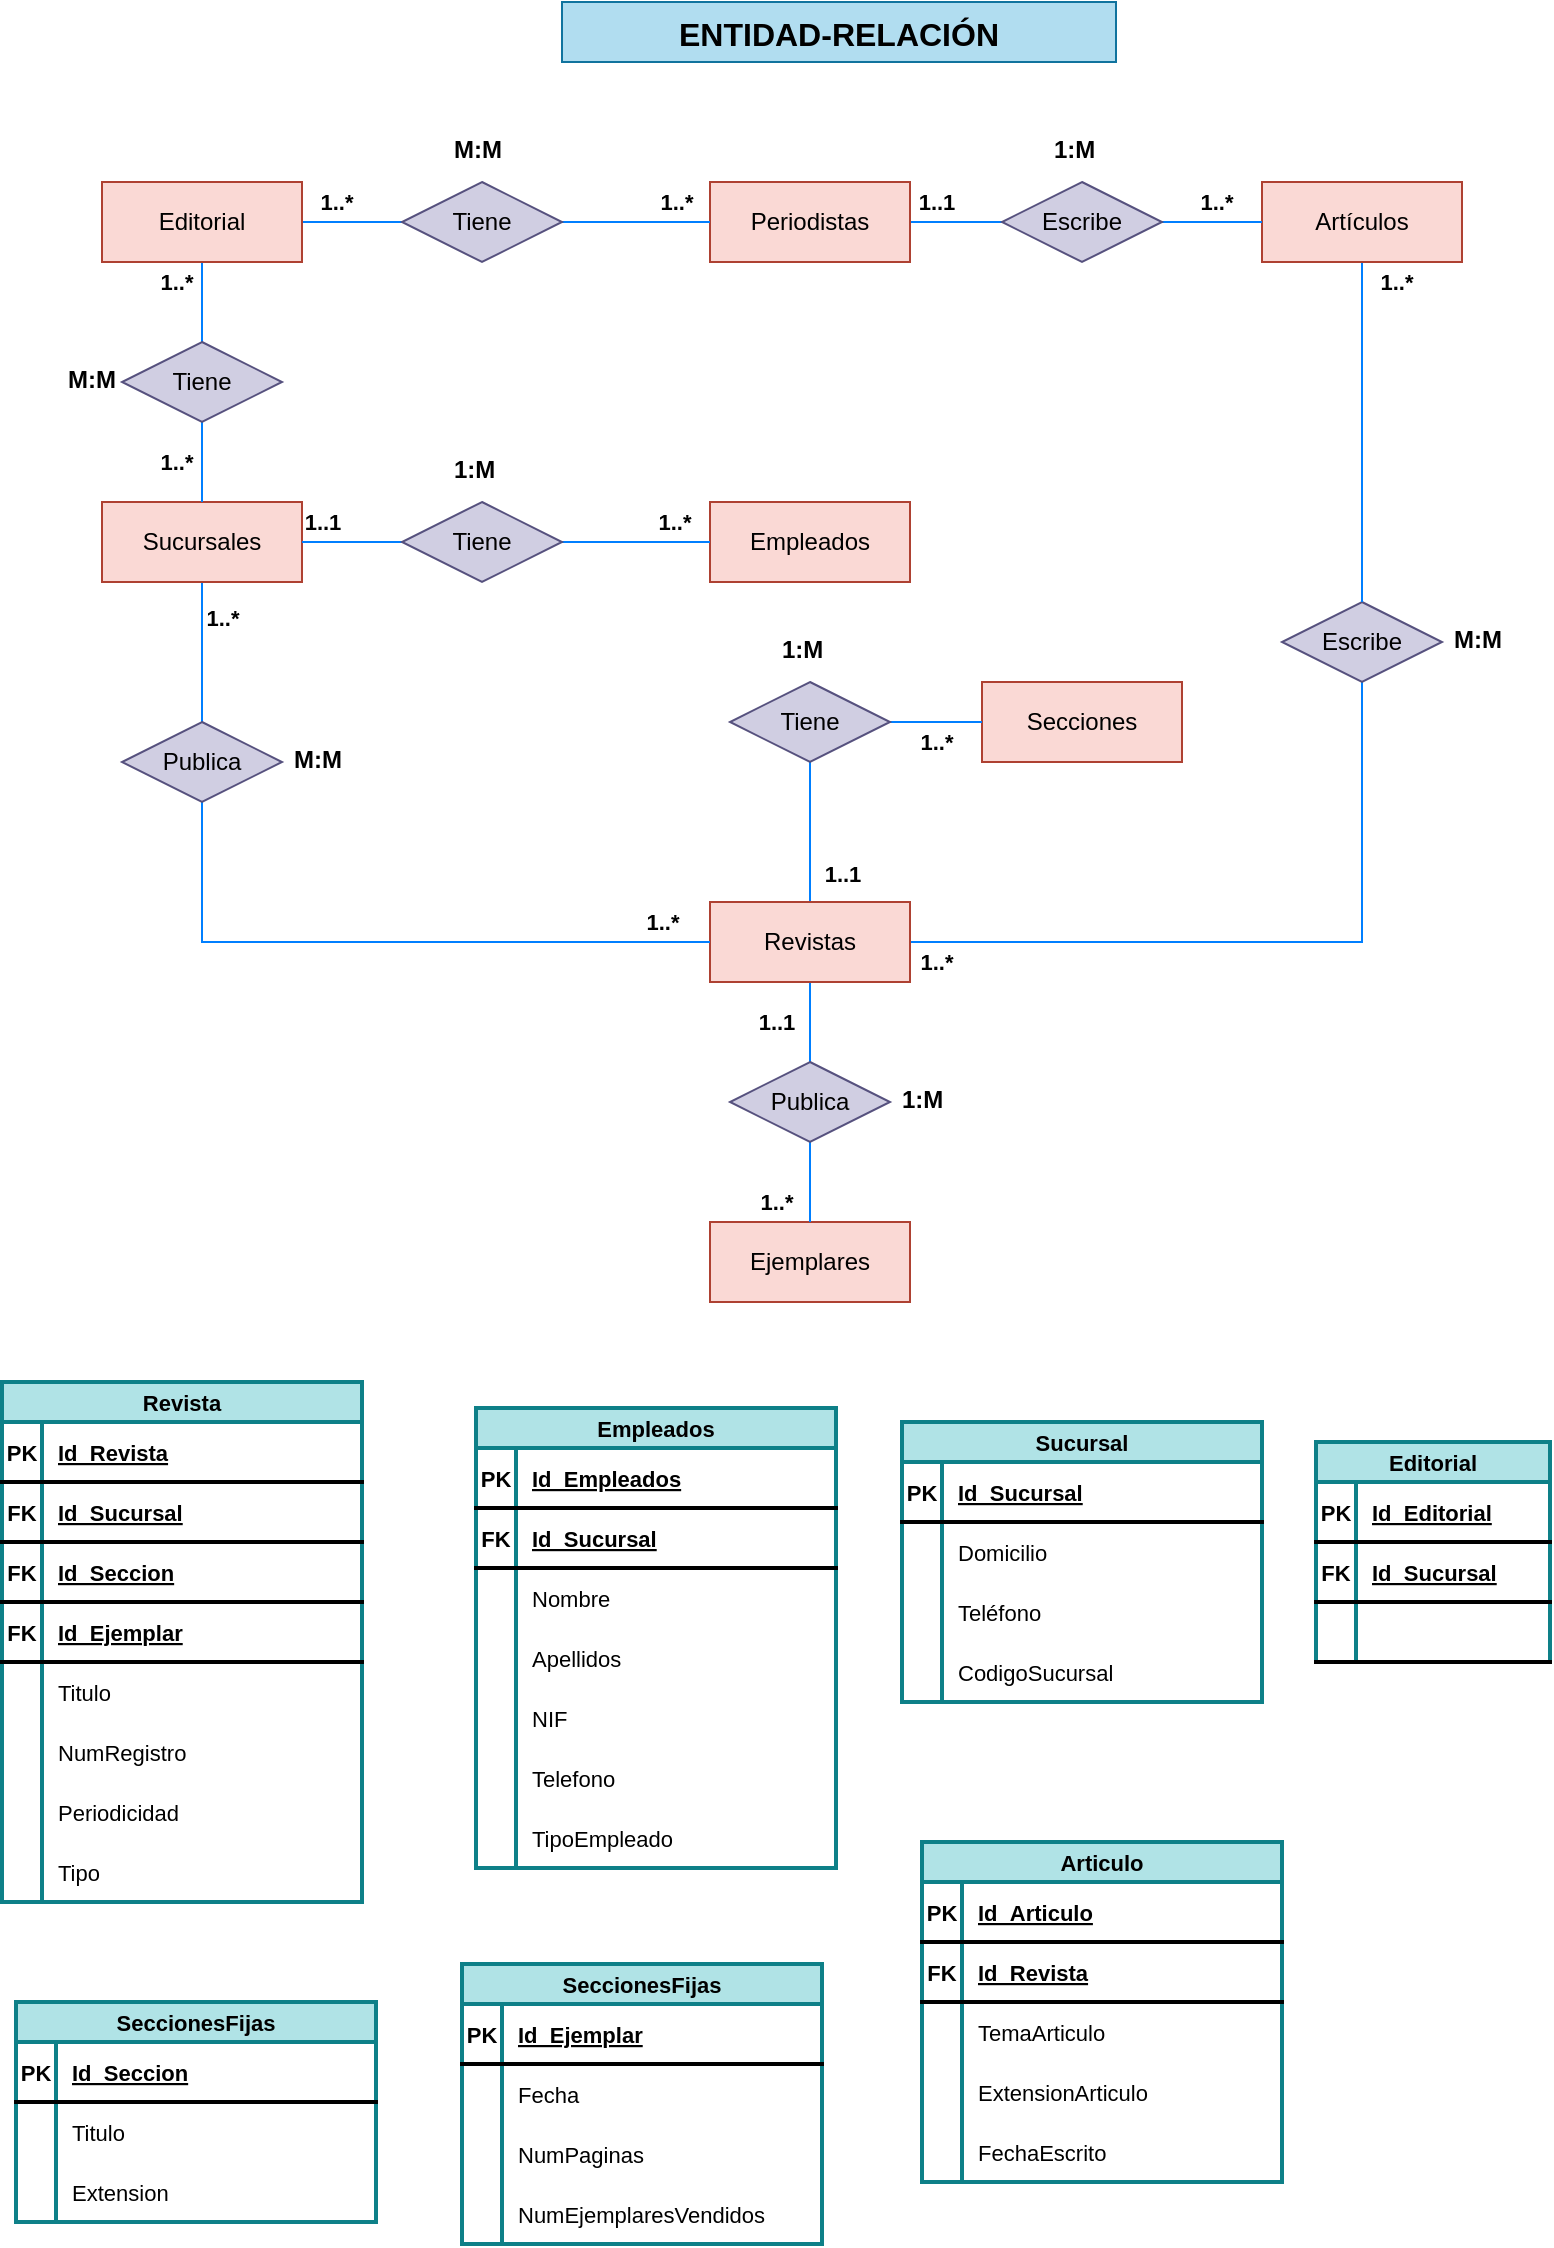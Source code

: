 <mxfile version="17.2.4" type="device"><diagram id="20W_um3FiFwFcLZl2s7u" name="Página-3"><mxGraphModel dx="1231" dy="779" grid="1" gridSize="10" guides="1" tooltips="1" connect="1" arrows="1" fold="1" page="1" pageScale="1" pageWidth="827" pageHeight="1169" math="0" shadow="0"><root><mxCell id="0"/><mxCell id="1" parent="0"/><mxCell id="ppfdKklAdWFiQgnsNWB_-1" value="1..*" style="edgeStyle=orthogonalEdgeStyle;rounded=0;orthogonalLoop=1;jettySize=auto;html=1;endArrow=none;endFill=0;strokeColor=#007FFF;strokeWidth=1;fontSize=11;fontStyle=1" edge="1" parent="1" source="ppfdKklAdWFiQgnsNWB_-2" target="ppfdKklAdWFiQgnsNWB_-10"><mxGeometry x="-0.5" y="10" relative="1" as="geometry"><mxPoint as="offset"/></mxGeometry></mxCell><mxCell id="ppfdKklAdWFiQgnsNWB_-2" value="Sucursales" style="whiteSpace=wrap;html=1;align=center;fillColor=#fad9d5;strokeColor=#ae4132;" vertex="1" parent="1"><mxGeometry x="73" y="290" width="100" height="40" as="geometry"/></mxCell><mxCell id="ppfdKklAdWFiQgnsNWB_-3" value="1..1" style="edgeStyle=orthogonalEdgeStyle;rounded=0;orthogonalLoop=1;jettySize=auto;html=1;endArrow=none;endFill=0;strokeColor=#007FFF;strokeWidth=1;fontSize=11;fontStyle=1" edge="1" parent="1" source="ppfdKklAdWFiQgnsNWB_-4" target="ppfdKklAdWFiQgnsNWB_-21"><mxGeometry y="-17" relative="1" as="geometry"><mxPoint as="offset"/></mxGeometry></mxCell><mxCell id="ppfdKklAdWFiQgnsNWB_-39" value="1..1" style="edgeStyle=orthogonalEdgeStyle;rounded=0;orthogonalLoop=1;jettySize=auto;html=1;entryX=0.5;entryY=1;entryDx=0;entryDy=0;endArrow=none;endFill=0;strokeColor=#007FFF;exitX=0.5;exitY=0;exitDx=0;exitDy=0;strokeWidth=1;fontSize=11;fontStyle=1" edge="1" parent="1" source="ppfdKklAdWFiQgnsNWB_-4" target="ppfdKklAdWFiQgnsNWB_-37"><mxGeometry x="-0.6" y="-16" relative="1" as="geometry"><mxPoint as="offset"/></mxGeometry></mxCell><mxCell id="ppfdKklAdWFiQgnsNWB_-45" value="1..*" style="edgeStyle=orthogonalEdgeStyle;rounded=0;orthogonalLoop=1;jettySize=auto;html=1;endArrow=none;endFill=0;strokeColor=#007FFF;strokeWidth=1;fontSize=11;fontStyle=1" edge="1" parent="1" source="ppfdKklAdWFiQgnsNWB_-4" target="ppfdKklAdWFiQgnsNWB_-44"><mxGeometry x="-0.927" y="-10" relative="1" as="geometry"><mxPoint as="offset"/></mxGeometry></mxCell><mxCell id="ppfdKklAdWFiQgnsNWB_-4" value="Revistas" style="whiteSpace=wrap;html=1;align=center;fillColor=#fad9d5;strokeColor=#ae4132;" vertex="1" parent="1"><mxGeometry x="377" y="490" width="100" height="40" as="geometry"/></mxCell><mxCell id="ppfdKklAdWFiQgnsNWB_-5" value="Secciones" style="whiteSpace=wrap;html=1;align=center;fillColor=#fad9d5;strokeColor=#ae4132;" vertex="1" parent="1"><mxGeometry x="513" y="380" width="100" height="40" as="geometry"/></mxCell><mxCell id="ppfdKklAdWFiQgnsNWB_-6" value="Empleados" style="whiteSpace=wrap;html=1;align=center;fillColor=#fad9d5;strokeColor=#ae4132;" vertex="1" parent="1"><mxGeometry x="377" y="290" width="100" height="40" as="geometry"/></mxCell><mxCell id="ppfdKklAdWFiQgnsNWB_-58" value="1..1" style="edgeStyle=orthogonalEdgeStyle;rounded=0;orthogonalLoop=1;jettySize=auto;html=1;endArrow=none;endFill=0;strokeColor=#007FFF;strokeWidth=1;fontSize=11;fontStyle=1" edge="1" parent="1" source="ppfdKklAdWFiQgnsNWB_-7" target="ppfdKklAdWFiQgnsNWB_-57"><mxGeometry x="-0.435" y="10" relative="1" as="geometry"><mxPoint as="offset"/></mxGeometry></mxCell><mxCell id="ppfdKklAdWFiQgnsNWB_-7" value="Periodistas" style="whiteSpace=wrap;html=1;align=center;fillColor=#fad9d5;strokeColor=#ae4132;" vertex="1" parent="1"><mxGeometry x="377" y="130" width="100" height="40" as="geometry"/></mxCell><mxCell id="ppfdKklAdWFiQgnsNWB_-8" value="Ejemplares" style="whiteSpace=wrap;html=1;align=center;fillColor=#fad9d5;strokeColor=#ae4132;" vertex="1" parent="1"><mxGeometry x="377" y="650" width="100" height="40" as="geometry"/></mxCell><mxCell id="ppfdKklAdWFiQgnsNWB_-47" value="1..*" style="edgeStyle=orthogonalEdgeStyle;rounded=0;orthogonalLoop=1;jettySize=auto;html=1;entryX=0;entryY=0.5;entryDx=0;entryDy=0;endArrow=none;endFill=0;strokeColor=#007FFF;strokeWidth=1;fontSize=11;fontStyle=1" edge="1" parent="1" source="ppfdKklAdWFiQgnsNWB_-10" target="ppfdKklAdWFiQgnsNWB_-4"><mxGeometry x="0.852" y="10" relative="1" as="geometry"><Array as="points"><mxPoint x="123" y="510"/></Array><mxPoint as="offset"/></mxGeometry></mxCell><mxCell id="ppfdKklAdWFiQgnsNWB_-10" value="Publica" style="shape=rhombus;perimeter=rhombusPerimeter;whiteSpace=wrap;html=1;align=center;fillColor=#d0cee2;strokeColor=#56517e;" vertex="1" parent="1"><mxGeometry x="83" y="400" width="80" height="40" as="geometry"/></mxCell><mxCell id="ppfdKklAdWFiQgnsNWB_-11" value="1..1" style="edgeStyle=orthogonalEdgeStyle;rounded=0;orthogonalLoop=1;jettySize=auto;html=1;endArrow=none;endFill=0;strokeColor=#007FFF;strokeWidth=1;fontSize=11;fontStyle=1" edge="1" parent="1" source="ppfdKklAdWFiQgnsNWB_-13" target="ppfdKklAdWFiQgnsNWB_-2"><mxGeometry x="0.6" y="-10" relative="1" as="geometry"><mxPoint as="offset"/></mxGeometry></mxCell><mxCell id="ppfdKklAdWFiQgnsNWB_-12" value="1..*" style="edgeStyle=orthogonalEdgeStyle;rounded=0;orthogonalLoop=1;jettySize=auto;html=1;endArrow=none;endFill=0;strokeColor=#007FFF;strokeWidth=1;fontSize=11;fontStyle=1" edge="1" parent="1" source="ppfdKklAdWFiQgnsNWB_-13" target="ppfdKklAdWFiQgnsNWB_-6"><mxGeometry x="0.5" y="10" relative="1" as="geometry"><mxPoint as="offset"/></mxGeometry></mxCell><mxCell id="ppfdKklAdWFiQgnsNWB_-13" value="Tiene" style="shape=rhombus;perimeter=rhombusPerimeter;whiteSpace=wrap;html=1;align=center;fillColor=#d0cee2;strokeColor=#56517e;" vertex="1" parent="1"><mxGeometry x="223" y="290" width="80" height="40" as="geometry"/></mxCell><mxCell id="ppfdKklAdWFiQgnsNWB_-20" value="1..*" style="edgeStyle=orthogonalEdgeStyle;rounded=0;orthogonalLoop=1;jettySize=auto;html=1;endArrow=none;endFill=0;strokeColor=#007FFF;strokeWidth=1;fontSize=11;fontStyle=1" edge="1" parent="1" source="ppfdKklAdWFiQgnsNWB_-21" target="ppfdKklAdWFiQgnsNWB_-8"><mxGeometry x="0.5" y="-17" relative="1" as="geometry"><mxPoint as="offset"/></mxGeometry></mxCell><mxCell id="ppfdKklAdWFiQgnsNWB_-21" value="Publica" style="shape=rhombus;perimeter=rhombusPerimeter;whiteSpace=wrap;html=1;align=center;fillColor=#d0cee2;strokeColor=#56517e;" vertex="1" parent="1"><mxGeometry x="387" y="570" width="80" height="40" as="geometry"/></mxCell><mxCell id="ppfdKklAdWFiQgnsNWB_-62" value="1..*" style="edgeStyle=orthogonalEdgeStyle;rounded=0;orthogonalLoop=1;jettySize=auto;html=1;exitX=1;exitY=0.5;exitDx=0;exitDy=0;endArrow=none;endFill=0;strokeColor=#007FFF;strokeWidth=1;fontSize=11;fontStyle=1" edge="1" parent="1" source="ppfdKklAdWFiQgnsNWB_-37" target="ppfdKklAdWFiQgnsNWB_-5"><mxGeometry y="-10" relative="1" as="geometry"><mxPoint as="offset"/></mxGeometry></mxCell><mxCell id="ppfdKklAdWFiQgnsNWB_-37" value="Tiene" style="shape=rhombus;perimeter=rhombusPerimeter;whiteSpace=wrap;html=1;align=center;fillColor=#d0cee2;strokeColor=#56517e;" vertex="1" parent="1"><mxGeometry x="387" y="380" width="80" height="40" as="geometry"/></mxCell><mxCell id="ppfdKklAdWFiQgnsNWB_-44" value="Escribe" style="shape=rhombus;perimeter=rhombusPerimeter;whiteSpace=wrap;html=1;align=center;fillColor=#d0cee2;strokeColor=#56517e;" vertex="1" parent="1"><mxGeometry x="663" y="340" width="80" height="40" as="geometry"/></mxCell><mxCell id="ppfdKklAdWFiQgnsNWB_-51" value="1..*" style="edgeStyle=orthogonalEdgeStyle;rounded=0;orthogonalLoop=1;jettySize=auto;html=1;endArrow=none;endFill=0;strokeColor=#007FFF;strokeWidth=1;fontSize=11;fontStyle=1" edge="1" parent="1" source="ppfdKklAdWFiQgnsNWB_-48" target="ppfdKklAdWFiQgnsNWB_-49"><mxGeometry x="-0.5" y="-13" relative="1" as="geometry"><Array as="points"><mxPoint x="123" y="180"/><mxPoint x="123" y="180"/></Array><mxPoint as="offset"/></mxGeometry></mxCell><mxCell id="ppfdKklAdWFiQgnsNWB_-54" value="1..*" style="edgeStyle=orthogonalEdgeStyle;rounded=0;orthogonalLoop=1;jettySize=auto;html=1;exitX=1;exitY=0.5;exitDx=0;exitDy=0;entryX=0;entryY=0.5;entryDx=0;entryDy=0;endArrow=none;endFill=0;strokeColor=#007FFF;strokeWidth=1;fontSize=11;fontStyle=1" edge="1" parent="1" source="ppfdKklAdWFiQgnsNWB_-48" target="ppfdKklAdWFiQgnsNWB_-53"><mxGeometry x="-0.32" y="10" relative="1" as="geometry"><mxPoint as="offset"/></mxGeometry></mxCell><mxCell id="ppfdKklAdWFiQgnsNWB_-48" value="Editorial" style="whiteSpace=wrap;html=1;align=center;fillColor=#fad9d5;strokeColor=#ae4132;" vertex="1" parent="1"><mxGeometry x="73" y="130" width="100" height="40" as="geometry"/></mxCell><mxCell id="ppfdKklAdWFiQgnsNWB_-52" value="1..*" style="edgeStyle=orthogonalEdgeStyle;rounded=0;orthogonalLoop=1;jettySize=auto;html=1;endArrow=none;endFill=0;strokeColor=#007FFF;strokeWidth=1;fontSize=11;fontStyle=1" edge="1" parent="1" source="ppfdKklAdWFiQgnsNWB_-49" target="ppfdKklAdWFiQgnsNWB_-2"><mxGeometry y="-13" relative="1" as="geometry"><mxPoint as="offset"/></mxGeometry></mxCell><mxCell id="ppfdKklAdWFiQgnsNWB_-49" value="Tiene" style="shape=rhombus;perimeter=rhombusPerimeter;whiteSpace=wrap;html=1;align=center;fillColor=#d0cee2;strokeColor=#56517e;" vertex="1" parent="1"><mxGeometry x="83" y="210" width="80" height="40" as="geometry"/></mxCell><mxCell id="ppfdKklAdWFiQgnsNWB_-50" style="edgeStyle=orthogonalEdgeStyle;rounded=0;orthogonalLoop=1;jettySize=auto;html=1;exitX=0.5;exitY=1;exitDx=0;exitDy=0;endArrow=none;endFill=0;strokeColor=#007FFF;strokeWidth=1;fontSize=11;fontStyle=1" edge="1" parent="1" source="ppfdKklAdWFiQgnsNWB_-48" target="ppfdKklAdWFiQgnsNWB_-48"><mxGeometry relative="1" as="geometry"/></mxCell><mxCell id="ppfdKklAdWFiQgnsNWB_-55" value="1..*" style="edgeStyle=orthogonalEdgeStyle;rounded=0;orthogonalLoop=1;jettySize=auto;html=1;endArrow=none;endFill=0;strokeColor=#007FFF;strokeWidth=1;fontSize=11;fontStyle=1" edge="1" parent="1" source="ppfdKklAdWFiQgnsNWB_-53" target="ppfdKklAdWFiQgnsNWB_-7"><mxGeometry x="0.54" y="10" relative="1" as="geometry"><mxPoint as="offset"/></mxGeometry></mxCell><mxCell id="ppfdKklAdWFiQgnsNWB_-53" value="Tiene" style="shape=rhombus;perimeter=rhombusPerimeter;whiteSpace=wrap;html=1;align=center;fillColor=#d0cee2;strokeColor=#56517e;" vertex="1" parent="1"><mxGeometry x="223" y="130" width="80" height="40" as="geometry"/></mxCell><mxCell id="ppfdKklAdWFiQgnsNWB_-61" value="1..*" style="edgeStyle=orthogonalEdgeStyle;rounded=0;orthogonalLoop=1;jettySize=auto;html=1;exitX=0.5;exitY=1;exitDx=0;exitDy=0;entryX=0.5;entryY=0;entryDx=0;entryDy=0;endArrow=none;endFill=0;strokeColor=#007FFF;strokeWidth=1;fontSize=11;fontStyle=1" edge="1" parent="1" source="ppfdKklAdWFiQgnsNWB_-56" target="ppfdKklAdWFiQgnsNWB_-44"><mxGeometry x="-0.882" y="17" relative="1" as="geometry"><mxPoint as="offset"/></mxGeometry></mxCell><mxCell id="ppfdKklAdWFiQgnsNWB_-56" value="Artículos" style="whiteSpace=wrap;html=1;align=center;fillColor=#fad9d5;strokeColor=#ae4132;" vertex="1" parent="1"><mxGeometry x="653" y="130" width="100" height="40" as="geometry"/></mxCell><mxCell id="ppfdKklAdWFiQgnsNWB_-59" value="1..*" style="edgeStyle=orthogonalEdgeStyle;rounded=0;orthogonalLoop=1;jettySize=auto;html=1;endArrow=none;endFill=0;strokeColor=#007FFF;strokeWidth=1;fontSize=11;fontStyle=1" edge="1" parent="1" source="ppfdKklAdWFiQgnsNWB_-57" target="ppfdKklAdWFiQgnsNWB_-56"><mxGeometry x="0.08" y="10" relative="1" as="geometry"><mxPoint as="offset"/></mxGeometry></mxCell><mxCell id="ppfdKklAdWFiQgnsNWB_-57" value="Escribe" style="shape=rhombus;perimeter=rhombusPerimeter;whiteSpace=wrap;html=1;align=center;fillColor=#d0cee2;strokeColor=#56517e;" vertex="1" parent="1"><mxGeometry x="523" y="130" width="80" height="40" as="geometry"/></mxCell><mxCell id="ppfdKklAdWFiQgnsNWB_-66" value="M:M" style="text;strokeColor=none;fillColor=none;spacingLeft=4;spacingRight=4;overflow=hidden;rotatable=0;points=[[0,0.5],[1,0.5]];portConstraint=eastwest;fontSize=12;fontStyle=1" vertex="1" parent="1"><mxGeometry x="243" y="100" width="40" height="30" as="geometry"/></mxCell><mxCell id="ppfdKklAdWFiQgnsNWB_-67" value="M:M" style="text;strokeColor=none;fillColor=none;spacingLeft=4;spacingRight=4;overflow=hidden;rotatable=0;points=[[0,0.5],[1,0.5]];portConstraint=eastwest;fontSize=12;fontStyle=1" vertex="1" parent="1"><mxGeometry x="163" y="405" width="40" height="30" as="geometry"/></mxCell><mxCell id="ppfdKklAdWFiQgnsNWB_-69" value="1:M" style="text;strokeColor=none;fillColor=none;spacingLeft=4;spacingRight=4;overflow=hidden;rotatable=0;points=[[0,0.5],[1,0.5]];portConstraint=eastwest;fontSize=12;fontStyle=1" vertex="1" parent="1"><mxGeometry x="243" y="260" width="40" height="30" as="geometry"/></mxCell><mxCell id="ppfdKklAdWFiQgnsNWB_-70" value="M:M" style="text;strokeColor=none;fillColor=none;spacingLeft=4;spacingRight=4;overflow=hidden;rotatable=0;points=[[0,0.5],[1,0.5]];portConstraint=eastwest;fontSize=12;fontStyle=1" vertex="1" parent="1"><mxGeometry x="50" y="215" width="40" height="30" as="geometry"/></mxCell><mxCell id="ppfdKklAdWFiQgnsNWB_-71" value="1:M" style="text;strokeColor=none;fillColor=none;spacingLeft=4;spacingRight=4;overflow=hidden;rotatable=0;points=[[0,0.5],[1,0.5]];portConstraint=eastwest;fontSize=12;fontStyle=1" vertex="1" parent="1"><mxGeometry x="543" y="100" width="40" height="30" as="geometry"/></mxCell><mxCell id="ppfdKklAdWFiQgnsNWB_-72" value="M:M" style="text;strokeColor=none;fillColor=none;spacingLeft=4;spacingRight=4;overflow=hidden;rotatable=0;points=[[0,0.5],[1,0.5]];portConstraint=eastwest;fontSize=12;fontStyle=1" vertex="1" parent="1"><mxGeometry x="743" y="345" width="40" height="30" as="geometry"/></mxCell><mxCell id="ppfdKklAdWFiQgnsNWB_-73" value="1:M" style="text;strokeColor=none;fillColor=none;spacingLeft=4;spacingRight=4;overflow=hidden;rotatable=0;points=[[0,0.5],[1,0.5]];portConstraint=eastwest;fontSize=12;fontStyle=1" vertex="1" parent="1"><mxGeometry x="407" y="350" width="40" height="30" as="geometry"/></mxCell><mxCell id="ppfdKklAdWFiQgnsNWB_-74" value="1:M" style="text;strokeColor=none;fillColor=none;spacingLeft=4;spacingRight=4;overflow=hidden;rotatable=0;points=[[0,0.5],[1,0.5]];portConstraint=eastwest;fontSize=12;fontStyle=1" vertex="1" parent="1"><mxGeometry x="467" y="575" width="40" height="30" as="geometry"/></mxCell><mxCell id="6QeRt7pn2BhBv4pw0V84-17" value="Sucursal" style="shape=table;startSize=20;container=1;collapsible=1;childLayout=tableLayout;fixedRows=1;rowLines=0;fontStyle=1;align=center;resizeLast=1;fontSize=11;strokeWidth=2;fillColor=#b0e3e6;strokeColor=#0e8088;" vertex="1" parent="1"><mxGeometry x="473" y="750" width="180" height="140" as="geometry"/></mxCell><mxCell id="6QeRt7pn2BhBv4pw0V84-18" value="" style="shape=tableRow;horizontal=0;startSize=0;swimlaneHead=0;swimlaneBody=0;fillColor=none;collapsible=0;dropTarget=0;points=[[0,0.5],[1,0.5]];portConstraint=eastwest;top=0;left=0;right=0;bottom=1;fontSize=11;strokeWidth=2;" vertex="1" parent="6QeRt7pn2BhBv4pw0V84-17"><mxGeometry y="20" width="180" height="30" as="geometry"/></mxCell><mxCell id="6QeRt7pn2BhBv4pw0V84-19" value="PK" style="shape=partialRectangle;connectable=0;fillColor=none;top=0;left=0;bottom=0;right=0;fontStyle=1;overflow=hidden;fontSize=11;strokeWidth=2;" vertex="1" parent="6QeRt7pn2BhBv4pw0V84-18"><mxGeometry width="20" height="30" as="geometry"><mxRectangle width="20" height="30" as="alternateBounds"/></mxGeometry></mxCell><mxCell id="6QeRt7pn2BhBv4pw0V84-20" value="Id_Sucursal" style="shape=partialRectangle;connectable=0;fillColor=none;top=0;left=0;bottom=0;right=0;align=left;spacingLeft=6;fontStyle=5;overflow=hidden;fontSize=11;strokeWidth=2;" vertex="1" parent="6QeRt7pn2BhBv4pw0V84-18"><mxGeometry x="20" width="160" height="30" as="geometry"><mxRectangle width="160" height="30" as="alternateBounds"/></mxGeometry></mxCell><mxCell id="6QeRt7pn2BhBv4pw0V84-21" value="" style="shape=tableRow;horizontal=0;startSize=0;swimlaneHead=0;swimlaneBody=0;fillColor=none;collapsible=0;dropTarget=0;points=[[0,0.5],[1,0.5]];portConstraint=eastwest;top=0;left=0;right=0;bottom=0;fontSize=11;strokeWidth=2;" vertex="1" parent="6QeRt7pn2BhBv4pw0V84-17"><mxGeometry y="50" width="180" height="30" as="geometry"/></mxCell><mxCell id="6QeRt7pn2BhBv4pw0V84-22" value="" style="shape=partialRectangle;connectable=0;fillColor=none;top=0;left=0;bottom=0;right=0;editable=1;overflow=hidden;fontSize=11;strokeWidth=2;" vertex="1" parent="6QeRt7pn2BhBv4pw0V84-21"><mxGeometry width="20" height="30" as="geometry"><mxRectangle width="20" height="30" as="alternateBounds"/></mxGeometry></mxCell><mxCell id="6QeRt7pn2BhBv4pw0V84-23" value="Domicilio" style="shape=partialRectangle;connectable=0;fillColor=none;top=0;left=0;bottom=0;right=0;align=left;spacingLeft=6;overflow=hidden;fontSize=11;strokeWidth=2;" vertex="1" parent="6QeRt7pn2BhBv4pw0V84-21"><mxGeometry x="20" width="160" height="30" as="geometry"><mxRectangle width="160" height="30" as="alternateBounds"/></mxGeometry></mxCell><mxCell id="6QeRt7pn2BhBv4pw0V84-24" value="" style="shape=tableRow;horizontal=0;startSize=0;swimlaneHead=0;swimlaneBody=0;fillColor=none;collapsible=0;dropTarget=0;points=[[0,0.5],[1,0.5]];portConstraint=eastwest;top=0;left=0;right=0;bottom=0;fontSize=11;strokeWidth=2;" vertex="1" parent="6QeRt7pn2BhBv4pw0V84-17"><mxGeometry y="80" width="180" height="30" as="geometry"/></mxCell><mxCell id="6QeRt7pn2BhBv4pw0V84-25" value="" style="shape=partialRectangle;connectable=0;fillColor=none;top=0;left=0;bottom=0;right=0;editable=1;overflow=hidden;fontSize=11;strokeWidth=2;" vertex="1" parent="6QeRt7pn2BhBv4pw0V84-24"><mxGeometry width="20" height="30" as="geometry"><mxRectangle width="20" height="30" as="alternateBounds"/></mxGeometry></mxCell><mxCell id="6QeRt7pn2BhBv4pw0V84-26" value="Teléfono" style="shape=partialRectangle;connectable=0;fillColor=none;top=0;left=0;bottom=0;right=0;align=left;spacingLeft=6;overflow=hidden;fontSize=11;strokeWidth=2;" vertex="1" parent="6QeRt7pn2BhBv4pw0V84-24"><mxGeometry x="20" width="160" height="30" as="geometry"><mxRectangle width="160" height="30" as="alternateBounds"/></mxGeometry></mxCell><mxCell id="6QeRt7pn2BhBv4pw0V84-27" value="" style="shape=tableRow;horizontal=0;startSize=0;swimlaneHead=0;swimlaneBody=0;fillColor=none;collapsible=0;dropTarget=0;points=[[0,0.5],[1,0.5]];portConstraint=eastwest;top=0;left=0;right=0;bottom=0;fontSize=11;strokeWidth=2;" vertex="1" parent="6QeRt7pn2BhBv4pw0V84-17"><mxGeometry y="110" width="180" height="30" as="geometry"/></mxCell><mxCell id="6QeRt7pn2BhBv4pw0V84-28" value="" style="shape=partialRectangle;connectable=0;fillColor=none;top=0;left=0;bottom=0;right=0;editable=1;overflow=hidden;fontSize=11;strokeWidth=2;" vertex="1" parent="6QeRt7pn2BhBv4pw0V84-27"><mxGeometry width="20" height="30" as="geometry"><mxRectangle width="20" height="30" as="alternateBounds"/></mxGeometry></mxCell><mxCell id="6QeRt7pn2BhBv4pw0V84-29" value="CodigoSucursal" style="shape=partialRectangle;connectable=0;fillColor=none;top=0;left=0;bottom=0;right=0;align=left;spacingLeft=6;overflow=hidden;fontSize=11;strokeWidth=2;" vertex="1" parent="6QeRt7pn2BhBv4pw0V84-27"><mxGeometry x="20" width="160" height="30" as="geometry"><mxRectangle width="160" height="30" as="alternateBounds"/></mxGeometry></mxCell><mxCell id="6QeRt7pn2BhBv4pw0V84-30" value="" style="shape=tableRow;horizontal=0;startSize=0;swimlaneHead=0;swimlaneBody=0;fillColor=none;collapsible=0;dropTarget=0;points=[[0,0.5],[1,0.5]];portConstraint=eastwest;top=0;left=0;right=0;bottom=0;fontSize=11;strokeWidth=2;direction=south;" vertex="1" parent="1"><mxGeometry x="50" y="900" width="180" height="30" as="geometry"/></mxCell><mxCell id="6QeRt7pn2BhBv4pw0V84-31" value="" style="shape=partialRectangle;connectable=0;fillColor=none;top=0;left=0;bottom=0;right=0;editable=1;overflow=hidden;fontSize=11;strokeWidth=2;" vertex="1" parent="6QeRt7pn2BhBv4pw0V84-30"><mxGeometry width="30" height="30" as="geometry"><mxRectangle width="30" height="30" as="alternateBounds"/></mxGeometry></mxCell><mxCell id="6QeRt7pn2BhBv4pw0V84-36" value="Empleados" style="shape=table;startSize=20;container=1;collapsible=1;childLayout=tableLayout;fixedRows=1;rowLines=0;fontStyle=1;align=center;resizeLast=1;fontSize=11;strokeWidth=2;fillColor=#b0e3e6;strokeColor=#0e8088;" vertex="1" parent="1"><mxGeometry x="260" y="743" width="180" height="230" as="geometry"/></mxCell><mxCell id="6QeRt7pn2BhBv4pw0V84-37" value="" style="shape=tableRow;horizontal=0;startSize=0;swimlaneHead=0;swimlaneBody=0;fillColor=none;collapsible=0;dropTarget=0;points=[[0,0.5],[1,0.5]];portConstraint=eastwest;top=0;left=0;right=0;bottom=1;fontSize=11;strokeWidth=2;" vertex="1" parent="6QeRt7pn2BhBv4pw0V84-36"><mxGeometry y="20" width="180" height="30" as="geometry"/></mxCell><mxCell id="6QeRt7pn2BhBv4pw0V84-38" value="PK" style="shape=partialRectangle;connectable=0;fillColor=none;top=0;left=0;bottom=0;right=0;fontStyle=1;overflow=hidden;fontSize=11;strokeWidth=2;" vertex="1" parent="6QeRt7pn2BhBv4pw0V84-37"><mxGeometry width="20" height="30" as="geometry"><mxRectangle width="20" height="30" as="alternateBounds"/></mxGeometry></mxCell><mxCell id="6QeRt7pn2BhBv4pw0V84-39" value="Id_Empleados" style="shape=partialRectangle;connectable=0;fillColor=none;top=0;left=0;bottom=0;right=0;align=left;spacingLeft=6;fontStyle=5;overflow=hidden;fontSize=11;strokeWidth=2;" vertex="1" parent="6QeRt7pn2BhBv4pw0V84-37"><mxGeometry x="20" width="160" height="30" as="geometry"><mxRectangle width="160" height="30" as="alternateBounds"/></mxGeometry></mxCell><mxCell id="6QeRt7pn2BhBv4pw0V84-49" value="" style="shape=tableRow;horizontal=0;startSize=0;swimlaneHead=0;swimlaneBody=0;fillColor=none;collapsible=0;dropTarget=0;points=[[0,0.5],[1,0.5]];portConstraint=eastwest;top=0;left=0;right=0;bottom=1;fontSize=11;strokeWidth=2;" vertex="1" parent="6QeRt7pn2BhBv4pw0V84-36"><mxGeometry y="50" width="180" height="30" as="geometry"/></mxCell><mxCell id="6QeRt7pn2BhBv4pw0V84-50" value="FK" style="shape=partialRectangle;connectable=0;fillColor=none;top=0;left=0;bottom=0;right=0;fontStyle=1;overflow=hidden;fontSize=11;strokeWidth=2;" vertex="1" parent="6QeRt7pn2BhBv4pw0V84-49"><mxGeometry width="20" height="30" as="geometry"><mxRectangle width="20" height="30" as="alternateBounds"/></mxGeometry></mxCell><mxCell id="6QeRt7pn2BhBv4pw0V84-51" value="Id_Sucursal" style="shape=partialRectangle;connectable=0;fillColor=none;top=0;left=0;bottom=0;right=0;align=left;spacingLeft=6;fontStyle=5;overflow=hidden;fontSize=11;strokeWidth=2;" vertex="1" parent="6QeRt7pn2BhBv4pw0V84-49"><mxGeometry x="20" width="160" height="30" as="geometry"><mxRectangle width="160" height="30" as="alternateBounds"/></mxGeometry></mxCell><mxCell id="6QeRt7pn2BhBv4pw0V84-40" value="" style="shape=tableRow;horizontal=0;startSize=0;swimlaneHead=0;swimlaneBody=0;fillColor=none;collapsible=0;dropTarget=0;points=[[0,0.5],[1,0.5]];portConstraint=eastwest;top=0;left=0;right=0;bottom=0;fontSize=11;strokeWidth=2;" vertex="1" parent="6QeRt7pn2BhBv4pw0V84-36"><mxGeometry y="80" width="180" height="30" as="geometry"/></mxCell><mxCell id="6QeRt7pn2BhBv4pw0V84-41" value="" style="shape=partialRectangle;connectable=0;fillColor=none;top=0;left=0;bottom=0;right=0;editable=1;overflow=hidden;fontSize=11;strokeWidth=2;" vertex="1" parent="6QeRt7pn2BhBv4pw0V84-40"><mxGeometry width="20" height="30" as="geometry"><mxRectangle width="20" height="30" as="alternateBounds"/></mxGeometry></mxCell><mxCell id="6QeRt7pn2BhBv4pw0V84-42" value="Nombre" style="shape=partialRectangle;connectable=0;fillColor=none;top=0;left=0;bottom=0;right=0;align=left;spacingLeft=6;overflow=hidden;fontSize=11;strokeWidth=2;" vertex="1" parent="6QeRt7pn2BhBv4pw0V84-40"><mxGeometry x="20" width="160" height="30" as="geometry"><mxRectangle width="160" height="30" as="alternateBounds"/></mxGeometry></mxCell><mxCell id="6QeRt7pn2BhBv4pw0V84-43" value="" style="shape=tableRow;horizontal=0;startSize=0;swimlaneHead=0;swimlaneBody=0;fillColor=none;collapsible=0;dropTarget=0;points=[[0,0.5],[1,0.5]];portConstraint=eastwest;top=0;left=0;right=0;bottom=0;fontSize=11;strokeWidth=2;" vertex="1" parent="6QeRt7pn2BhBv4pw0V84-36"><mxGeometry y="110" width="180" height="30" as="geometry"/></mxCell><mxCell id="6QeRt7pn2BhBv4pw0V84-44" value="" style="shape=partialRectangle;connectable=0;fillColor=none;top=0;left=0;bottom=0;right=0;editable=1;overflow=hidden;fontSize=11;strokeWidth=2;" vertex="1" parent="6QeRt7pn2BhBv4pw0V84-43"><mxGeometry width="20" height="30" as="geometry"><mxRectangle width="20" height="30" as="alternateBounds"/></mxGeometry></mxCell><mxCell id="6QeRt7pn2BhBv4pw0V84-45" value="Apellidos" style="shape=partialRectangle;connectable=0;fillColor=none;top=0;left=0;bottom=0;right=0;align=left;spacingLeft=6;overflow=hidden;fontSize=11;strokeWidth=2;" vertex="1" parent="6QeRt7pn2BhBv4pw0V84-43"><mxGeometry x="20" width="160" height="30" as="geometry"><mxRectangle width="160" height="30" as="alternateBounds"/></mxGeometry></mxCell><mxCell id="6QeRt7pn2BhBv4pw0V84-46" value="" style="shape=tableRow;horizontal=0;startSize=0;swimlaneHead=0;swimlaneBody=0;fillColor=none;collapsible=0;dropTarget=0;points=[[0,0.5],[1,0.5]];portConstraint=eastwest;top=0;left=0;right=0;bottom=0;fontSize=11;strokeWidth=2;" vertex="1" parent="6QeRt7pn2BhBv4pw0V84-36"><mxGeometry y="140" width="180" height="30" as="geometry"/></mxCell><mxCell id="6QeRt7pn2BhBv4pw0V84-47" value="" style="shape=partialRectangle;connectable=0;fillColor=none;top=0;left=0;bottom=0;right=0;editable=1;overflow=hidden;fontSize=11;strokeWidth=2;" vertex="1" parent="6QeRt7pn2BhBv4pw0V84-46"><mxGeometry width="20" height="30" as="geometry"><mxRectangle width="20" height="30" as="alternateBounds"/></mxGeometry></mxCell><mxCell id="6QeRt7pn2BhBv4pw0V84-48" value="NIF" style="shape=partialRectangle;connectable=0;fillColor=none;top=0;left=0;bottom=0;right=0;align=left;spacingLeft=6;overflow=hidden;fontSize=11;strokeWidth=2;" vertex="1" parent="6QeRt7pn2BhBv4pw0V84-46"><mxGeometry x="20" width="160" height="30" as="geometry"><mxRectangle width="160" height="30" as="alternateBounds"/></mxGeometry></mxCell><mxCell id="6QeRt7pn2BhBv4pw0V84-52" value="" style="shape=tableRow;horizontal=0;startSize=0;swimlaneHead=0;swimlaneBody=0;fillColor=none;collapsible=0;dropTarget=0;points=[[0,0.5],[1,0.5]];portConstraint=eastwest;top=0;left=0;right=0;bottom=0;fontSize=11;strokeWidth=2;" vertex="1" parent="6QeRt7pn2BhBv4pw0V84-36"><mxGeometry y="170" width="180" height="30" as="geometry"/></mxCell><mxCell id="6QeRt7pn2BhBv4pw0V84-53" value="" style="shape=partialRectangle;connectable=0;fillColor=none;top=0;left=0;bottom=0;right=0;editable=1;overflow=hidden;fontSize=11;strokeWidth=2;" vertex="1" parent="6QeRt7pn2BhBv4pw0V84-52"><mxGeometry width="20" height="30" as="geometry"><mxRectangle width="20" height="30" as="alternateBounds"/></mxGeometry></mxCell><mxCell id="6QeRt7pn2BhBv4pw0V84-54" value="Telefono" style="shape=partialRectangle;connectable=0;fillColor=none;top=0;left=0;bottom=0;right=0;align=left;spacingLeft=6;overflow=hidden;fontSize=11;strokeWidth=2;" vertex="1" parent="6QeRt7pn2BhBv4pw0V84-52"><mxGeometry x="20" width="160" height="30" as="geometry"><mxRectangle width="160" height="30" as="alternateBounds"/></mxGeometry></mxCell><mxCell id="6QeRt7pn2BhBv4pw0V84-106" value="" style="shape=tableRow;horizontal=0;startSize=0;swimlaneHead=0;swimlaneBody=0;fillColor=none;collapsible=0;dropTarget=0;points=[[0,0.5],[1,0.5]];portConstraint=eastwest;top=0;left=0;right=0;bottom=0;fontSize=11;strokeWidth=2;" vertex="1" parent="6QeRt7pn2BhBv4pw0V84-36"><mxGeometry y="200" width="180" height="30" as="geometry"/></mxCell><mxCell id="6QeRt7pn2BhBv4pw0V84-107" value="" style="shape=partialRectangle;connectable=0;fillColor=none;top=0;left=0;bottom=0;right=0;editable=1;overflow=hidden;fontSize=11;strokeWidth=2;" vertex="1" parent="6QeRt7pn2BhBv4pw0V84-106"><mxGeometry width="20" height="30" as="geometry"><mxRectangle width="20" height="30" as="alternateBounds"/></mxGeometry></mxCell><mxCell id="6QeRt7pn2BhBv4pw0V84-108" value="TipoEmpleado" style="shape=partialRectangle;connectable=0;fillColor=none;top=0;left=0;bottom=0;right=0;align=left;spacingLeft=6;overflow=hidden;fontSize=11;strokeWidth=2;" vertex="1" parent="6QeRt7pn2BhBv4pw0V84-106"><mxGeometry x="20" width="160" height="30" as="geometry"><mxRectangle width="160" height="30" as="alternateBounds"/></mxGeometry></mxCell><mxCell id="6QeRt7pn2BhBv4pw0V84-55" value="Revista" style="shape=table;startSize=20;container=1;collapsible=1;childLayout=tableLayout;fixedRows=1;rowLines=0;fontStyle=1;align=center;resizeLast=1;fontSize=11;strokeWidth=2;fillColor=#b0e3e6;strokeColor=#0e8088;" vertex="1" parent="1"><mxGeometry x="23" y="730" width="180" height="260" as="geometry"/></mxCell><mxCell id="6QeRt7pn2BhBv4pw0V84-138" value="" style="shape=tableRow;horizontal=0;startSize=0;swimlaneHead=0;swimlaneBody=0;fillColor=none;collapsible=0;dropTarget=0;points=[[0,0.5],[1,0.5]];portConstraint=eastwest;top=0;left=0;right=0;bottom=1;fontSize=11;strokeWidth=2;" vertex="1" parent="6QeRt7pn2BhBv4pw0V84-55"><mxGeometry y="20" width="180" height="30" as="geometry"/></mxCell><mxCell id="6QeRt7pn2BhBv4pw0V84-139" value="PK" style="shape=partialRectangle;connectable=0;fillColor=none;top=0;left=0;bottom=0;right=0;fontStyle=1;overflow=hidden;fontSize=11;strokeWidth=2;" vertex="1" parent="6QeRt7pn2BhBv4pw0V84-138"><mxGeometry width="20" height="30" as="geometry"><mxRectangle width="20" height="30" as="alternateBounds"/></mxGeometry></mxCell><mxCell id="6QeRt7pn2BhBv4pw0V84-140" value="Id_Revista" style="shape=partialRectangle;connectable=0;fillColor=none;top=0;left=0;bottom=0;right=0;align=left;spacingLeft=6;fontStyle=5;overflow=hidden;fontSize=11;strokeWidth=2;" vertex="1" parent="6QeRt7pn2BhBv4pw0V84-138"><mxGeometry x="20" width="160" height="30" as="geometry"><mxRectangle width="160" height="30" as="alternateBounds"/></mxGeometry></mxCell><mxCell id="6QeRt7pn2BhBv4pw0V84-144" value="" style="shape=tableRow;horizontal=0;startSize=0;swimlaneHead=0;swimlaneBody=0;fillColor=none;collapsible=0;dropTarget=0;points=[[0,0.5],[1,0.5]];portConstraint=eastwest;top=0;left=0;right=0;bottom=1;fontSize=11;strokeWidth=2;" vertex="1" parent="6QeRt7pn2BhBv4pw0V84-55"><mxGeometry y="50" width="180" height="30" as="geometry"/></mxCell><mxCell id="6QeRt7pn2BhBv4pw0V84-145" value="FK" style="shape=partialRectangle;connectable=0;fillColor=none;top=0;left=0;bottom=0;right=0;fontStyle=1;overflow=hidden;fontSize=11;strokeWidth=2;" vertex="1" parent="6QeRt7pn2BhBv4pw0V84-144"><mxGeometry width="20" height="30" as="geometry"><mxRectangle width="20" height="30" as="alternateBounds"/></mxGeometry></mxCell><mxCell id="6QeRt7pn2BhBv4pw0V84-146" value="Id_Sucursal" style="shape=partialRectangle;connectable=0;fillColor=none;top=0;left=0;bottom=0;right=0;align=left;spacingLeft=6;fontStyle=5;overflow=hidden;fontSize=11;strokeWidth=2;" vertex="1" parent="6QeRt7pn2BhBv4pw0V84-144"><mxGeometry x="20" width="160" height="30" as="geometry"><mxRectangle width="160" height="30" as="alternateBounds"/></mxGeometry></mxCell><mxCell id="6QeRt7pn2BhBv4pw0V84-169" value="" style="shape=tableRow;horizontal=0;startSize=0;swimlaneHead=0;swimlaneBody=0;fillColor=none;collapsible=0;dropTarget=0;points=[[0,0.5],[1,0.5]];portConstraint=eastwest;top=0;left=0;right=0;bottom=1;fontSize=11;strokeWidth=2;" vertex="1" parent="6QeRt7pn2BhBv4pw0V84-55"><mxGeometry y="80" width="180" height="30" as="geometry"/></mxCell><mxCell id="6QeRt7pn2BhBv4pw0V84-170" value="FK" style="shape=partialRectangle;connectable=0;fillColor=none;top=0;left=0;bottom=0;right=0;fontStyle=1;overflow=hidden;fontSize=11;strokeWidth=2;" vertex="1" parent="6QeRt7pn2BhBv4pw0V84-169"><mxGeometry width="20" height="30" as="geometry"><mxRectangle width="20" height="30" as="alternateBounds"/></mxGeometry></mxCell><mxCell id="6QeRt7pn2BhBv4pw0V84-171" value="Id_Seccion" style="shape=partialRectangle;connectable=0;fillColor=none;top=0;left=0;bottom=0;right=0;align=left;spacingLeft=6;fontStyle=5;overflow=hidden;fontSize=11;strokeWidth=2;" vertex="1" parent="6QeRt7pn2BhBv4pw0V84-169"><mxGeometry x="20" width="160" height="30" as="geometry"><mxRectangle width="160" height="30" as="alternateBounds"/></mxGeometry></mxCell><mxCell id="6QeRt7pn2BhBv4pw0V84-172" value="" style="shape=tableRow;horizontal=0;startSize=0;swimlaneHead=0;swimlaneBody=0;fillColor=none;collapsible=0;dropTarget=0;points=[[0,0.5],[1,0.5]];portConstraint=eastwest;top=0;left=0;right=0;bottom=1;fontSize=11;strokeWidth=2;" vertex="1" parent="6QeRt7pn2BhBv4pw0V84-55"><mxGeometry y="110" width="180" height="30" as="geometry"/></mxCell><mxCell id="6QeRt7pn2BhBv4pw0V84-173" value="FK" style="shape=partialRectangle;connectable=0;fillColor=none;top=0;left=0;bottom=0;right=0;fontStyle=1;overflow=hidden;fontSize=11;strokeWidth=2;" vertex="1" parent="6QeRt7pn2BhBv4pw0V84-172"><mxGeometry width="20" height="30" as="geometry"><mxRectangle width="20" height="30" as="alternateBounds"/></mxGeometry></mxCell><mxCell id="6QeRt7pn2BhBv4pw0V84-174" value="Id_Ejemplar" style="shape=partialRectangle;connectable=0;fillColor=none;top=0;left=0;bottom=0;right=0;align=left;spacingLeft=6;fontStyle=5;overflow=hidden;fontSize=11;strokeWidth=2;" vertex="1" parent="6QeRt7pn2BhBv4pw0V84-172"><mxGeometry x="20" width="160" height="30" as="geometry"><mxRectangle width="160" height="30" as="alternateBounds"/></mxGeometry></mxCell><mxCell id="6QeRt7pn2BhBv4pw0V84-59" value="" style="shape=tableRow;horizontal=0;startSize=0;swimlaneHead=0;swimlaneBody=0;fillColor=none;collapsible=0;dropTarget=0;points=[[0,0.5],[1,0.5]];portConstraint=eastwest;top=0;left=0;right=0;bottom=0;fontSize=11;strokeWidth=2;" vertex="1" parent="6QeRt7pn2BhBv4pw0V84-55"><mxGeometry y="140" width="180" height="30" as="geometry"/></mxCell><mxCell id="6QeRt7pn2BhBv4pw0V84-60" value="" style="shape=partialRectangle;connectable=0;fillColor=none;top=0;left=0;bottom=0;right=0;editable=1;overflow=hidden;fontSize=11;strokeWidth=2;" vertex="1" parent="6QeRt7pn2BhBv4pw0V84-59"><mxGeometry width="20" height="30" as="geometry"><mxRectangle width="20" height="30" as="alternateBounds"/></mxGeometry></mxCell><mxCell id="6QeRt7pn2BhBv4pw0V84-61" value="Titulo" style="shape=partialRectangle;connectable=0;fillColor=none;top=0;left=0;bottom=0;right=0;align=left;spacingLeft=6;overflow=hidden;fontSize=11;strokeWidth=2;" vertex="1" parent="6QeRt7pn2BhBv4pw0V84-59"><mxGeometry x="20" width="160" height="30" as="geometry"><mxRectangle width="160" height="30" as="alternateBounds"/></mxGeometry></mxCell><mxCell id="6QeRt7pn2BhBv4pw0V84-62" value="" style="shape=tableRow;horizontal=0;startSize=0;swimlaneHead=0;swimlaneBody=0;fillColor=none;collapsible=0;dropTarget=0;points=[[0,0.5],[1,0.5]];portConstraint=eastwest;top=0;left=0;right=0;bottom=0;fontSize=11;strokeWidth=2;" vertex="1" parent="6QeRt7pn2BhBv4pw0V84-55"><mxGeometry y="170" width="180" height="30" as="geometry"/></mxCell><mxCell id="6QeRt7pn2BhBv4pw0V84-63" value="" style="shape=partialRectangle;connectable=0;fillColor=none;top=0;left=0;bottom=0;right=0;editable=1;overflow=hidden;fontSize=11;strokeWidth=2;" vertex="1" parent="6QeRt7pn2BhBv4pw0V84-62"><mxGeometry width="20" height="30" as="geometry"><mxRectangle width="20" height="30" as="alternateBounds"/></mxGeometry></mxCell><mxCell id="6QeRt7pn2BhBv4pw0V84-64" value="NumRegistro" style="shape=partialRectangle;connectable=0;fillColor=none;top=0;left=0;bottom=0;right=0;align=left;spacingLeft=6;overflow=hidden;fontSize=11;strokeWidth=2;" vertex="1" parent="6QeRt7pn2BhBv4pw0V84-62"><mxGeometry x="20" width="160" height="30" as="geometry"><mxRectangle width="160" height="30" as="alternateBounds"/></mxGeometry></mxCell><mxCell id="6QeRt7pn2BhBv4pw0V84-65" value="" style="shape=tableRow;horizontal=0;startSize=0;swimlaneHead=0;swimlaneBody=0;fillColor=none;collapsible=0;dropTarget=0;points=[[0,0.5],[1,0.5]];portConstraint=eastwest;top=0;left=0;right=0;bottom=0;fontSize=11;strokeWidth=2;" vertex="1" parent="6QeRt7pn2BhBv4pw0V84-55"><mxGeometry y="200" width="180" height="30" as="geometry"/></mxCell><mxCell id="6QeRt7pn2BhBv4pw0V84-66" value="" style="shape=partialRectangle;connectable=0;fillColor=none;top=0;left=0;bottom=0;right=0;editable=1;overflow=hidden;fontSize=11;strokeWidth=2;" vertex="1" parent="6QeRt7pn2BhBv4pw0V84-65"><mxGeometry width="20" height="30" as="geometry"><mxRectangle width="20" height="30" as="alternateBounds"/></mxGeometry></mxCell><mxCell id="6QeRt7pn2BhBv4pw0V84-67" value="Periodicidad" style="shape=partialRectangle;connectable=0;fillColor=none;top=0;left=0;bottom=0;right=0;align=left;spacingLeft=6;overflow=hidden;fontSize=11;strokeWidth=2;" vertex="1" parent="6QeRt7pn2BhBv4pw0V84-65"><mxGeometry x="20" width="160" height="30" as="geometry"><mxRectangle width="160" height="30" as="alternateBounds"/></mxGeometry></mxCell><mxCell id="6QeRt7pn2BhBv4pw0V84-68" value="" style="shape=tableRow;horizontal=0;startSize=0;swimlaneHead=0;swimlaneBody=0;fillColor=none;collapsible=0;dropTarget=0;points=[[0,0.5],[1,0.5]];portConstraint=eastwest;top=0;left=0;right=0;bottom=0;fontSize=11;strokeWidth=2;" vertex="1" parent="6QeRt7pn2BhBv4pw0V84-55"><mxGeometry y="230" width="180" height="30" as="geometry"/></mxCell><mxCell id="6QeRt7pn2BhBv4pw0V84-69" value="" style="shape=partialRectangle;connectable=0;fillColor=none;top=0;left=0;bottom=0;right=0;editable=1;overflow=hidden;fontSize=11;strokeWidth=2;" vertex="1" parent="6QeRt7pn2BhBv4pw0V84-68"><mxGeometry width="20" height="30" as="geometry"><mxRectangle width="20" height="30" as="alternateBounds"/></mxGeometry></mxCell><mxCell id="6QeRt7pn2BhBv4pw0V84-70" value="Tipo" style="shape=partialRectangle;connectable=0;fillColor=none;top=0;left=0;bottom=0;right=0;align=left;spacingLeft=6;overflow=hidden;fontSize=11;strokeWidth=2;" vertex="1" parent="6QeRt7pn2BhBv4pw0V84-68"><mxGeometry x="20" width="160" height="30" as="geometry"><mxRectangle width="160" height="30" as="alternateBounds"/></mxGeometry></mxCell><mxCell id="6QeRt7pn2BhBv4pw0V84-71" value="SeccionesFijas" style="shape=table;startSize=20;container=1;collapsible=1;childLayout=tableLayout;fixedRows=1;rowLines=0;fontStyle=1;align=center;resizeLast=1;fontSize=11;strokeWidth=2;fillColor=#b0e3e6;strokeColor=#0e8088;" vertex="1" parent="1"><mxGeometry x="30" y="1040" width="180" height="110" as="geometry"/></mxCell><mxCell id="6QeRt7pn2BhBv4pw0V84-72" value="" style="shape=tableRow;horizontal=0;startSize=0;swimlaneHead=0;swimlaneBody=0;fillColor=none;collapsible=0;dropTarget=0;points=[[0,0.5],[1,0.5]];portConstraint=eastwest;top=0;left=0;right=0;bottom=1;fontSize=11;strokeWidth=2;" vertex="1" parent="6QeRt7pn2BhBv4pw0V84-71"><mxGeometry y="20" width="180" height="30" as="geometry"/></mxCell><mxCell id="6QeRt7pn2BhBv4pw0V84-73" value="PK" style="shape=partialRectangle;connectable=0;fillColor=none;top=0;left=0;bottom=0;right=0;fontStyle=1;overflow=hidden;fontSize=11;strokeWidth=2;" vertex="1" parent="6QeRt7pn2BhBv4pw0V84-72"><mxGeometry width="20" height="30" as="geometry"><mxRectangle width="20" height="30" as="alternateBounds"/></mxGeometry></mxCell><mxCell id="6QeRt7pn2BhBv4pw0V84-74" value="Id_Seccion" style="shape=partialRectangle;connectable=0;fillColor=none;top=0;left=0;bottom=0;right=0;align=left;spacingLeft=6;fontStyle=5;overflow=hidden;fontSize=11;strokeWidth=2;" vertex="1" parent="6QeRt7pn2BhBv4pw0V84-72"><mxGeometry x="20" width="160" height="30" as="geometry"><mxRectangle width="160" height="30" as="alternateBounds"/></mxGeometry></mxCell><mxCell id="6QeRt7pn2BhBv4pw0V84-75" value="" style="shape=tableRow;horizontal=0;startSize=0;swimlaneHead=0;swimlaneBody=0;fillColor=none;collapsible=0;dropTarget=0;points=[[0,0.5],[1,0.5]];portConstraint=eastwest;top=0;left=0;right=0;bottom=0;fontSize=11;strokeWidth=2;" vertex="1" parent="6QeRt7pn2BhBv4pw0V84-71"><mxGeometry y="50" width="180" height="30" as="geometry"/></mxCell><mxCell id="6QeRt7pn2BhBv4pw0V84-76" value="" style="shape=partialRectangle;connectable=0;fillColor=none;top=0;left=0;bottom=0;right=0;editable=1;overflow=hidden;fontSize=11;strokeWidth=2;" vertex="1" parent="6QeRt7pn2BhBv4pw0V84-75"><mxGeometry width="20" height="30" as="geometry"><mxRectangle width="20" height="30" as="alternateBounds"/></mxGeometry></mxCell><mxCell id="6QeRt7pn2BhBv4pw0V84-77" value="Titulo" style="shape=partialRectangle;connectable=0;fillColor=none;top=0;left=0;bottom=0;right=0;align=left;spacingLeft=6;overflow=hidden;fontSize=11;strokeWidth=2;" vertex="1" parent="6QeRt7pn2BhBv4pw0V84-75"><mxGeometry x="20" width="160" height="30" as="geometry"><mxRectangle width="160" height="30" as="alternateBounds"/></mxGeometry></mxCell><mxCell id="6QeRt7pn2BhBv4pw0V84-78" value="" style="shape=tableRow;horizontal=0;startSize=0;swimlaneHead=0;swimlaneBody=0;fillColor=none;collapsible=0;dropTarget=0;points=[[0,0.5],[1,0.5]];portConstraint=eastwest;top=0;left=0;right=0;bottom=0;fontSize=11;strokeWidth=2;" vertex="1" parent="6QeRt7pn2BhBv4pw0V84-71"><mxGeometry y="80" width="180" height="30" as="geometry"/></mxCell><mxCell id="6QeRt7pn2BhBv4pw0V84-79" value="" style="shape=partialRectangle;connectable=0;fillColor=none;top=0;left=0;bottom=0;right=0;editable=1;overflow=hidden;fontSize=11;strokeWidth=2;" vertex="1" parent="6QeRt7pn2BhBv4pw0V84-78"><mxGeometry width="20" height="30" as="geometry"><mxRectangle width="20" height="30" as="alternateBounds"/></mxGeometry></mxCell><mxCell id="6QeRt7pn2BhBv4pw0V84-80" value="Extension" style="shape=partialRectangle;connectable=0;fillColor=none;top=0;left=0;bottom=0;right=0;align=left;spacingLeft=6;overflow=hidden;fontSize=11;strokeWidth=2;" vertex="1" parent="6QeRt7pn2BhBv4pw0V84-78"><mxGeometry x="20" width="160" height="30" as="geometry"><mxRectangle width="160" height="30" as="alternateBounds"/></mxGeometry></mxCell><mxCell id="6QeRt7pn2BhBv4pw0V84-115" value="SeccionesFijas" style="shape=table;startSize=20;container=1;collapsible=1;childLayout=tableLayout;fixedRows=1;rowLines=0;fontStyle=1;align=center;resizeLast=1;fontSize=11;strokeWidth=2;fillColor=#b0e3e6;strokeColor=#0e8088;" vertex="1" parent="1"><mxGeometry x="253" y="1021" width="180" height="140" as="geometry"/></mxCell><mxCell id="6QeRt7pn2BhBv4pw0V84-116" value="" style="shape=tableRow;horizontal=0;startSize=0;swimlaneHead=0;swimlaneBody=0;fillColor=none;collapsible=0;dropTarget=0;points=[[0,0.5],[1,0.5]];portConstraint=eastwest;top=0;left=0;right=0;bottom=1;fontSize=11;strokeWidth=2;" vertex="1" parent="6QeRt7pn2BhBv4pw0V84-115"><mxGeometry y="20" width="180" height="30" as="geometry"/></mxCell><mxCell id="6QeRt7pn2BhBv4pw0V84-117" value="PK" style="shape=partialRectangle;connectable=0;fillColor=none;top=0;left=0;bottom=0;right=0;fontStyle=1;overflow=hidden;fontSize=11;strokeWidth=2;" vertex="1" parent="6QeRt7pn2BhBv4pw0V84-116"><mxGeometry width="20" height="30" as="geometry"><mxRectangle width="20" height="30" as="alternateBounds"/></mxGeometry></mxCell><mxCell id="6QeRt7pn2BhBv4pw0V84-118" value="Id_Ejemplar" style="shape=partialRectangle;connectable=0;fillColor=none;top=0;left=0;bottom=0;right=0;align=left;spacingLeft=6;fontStyle=5;overflow=hidden;fontSize=11;strokeWidth=2;" vertex="1" parent="6QeRt7pn2BhBv4pw0V84-116"><mxGeometry x="20" width="160" height="30" as="geometry"><mxRectangle width="160" height="30" as="alternateBounds"/></mxGeometry></mxCell><mxCell id="6QeRt7pn2BhBv4pw0V84-119" value="" style="shape=tableRow;horizontal=0;startSize=0;swimlaneHead=0;swimlaneBody=0;fillColor=none;collapsible=0;dropTarget=0;points=[[0,0.5],[1,0.5]];portConstraint=eastwest;top=0;left=0;right=0;bottom=0;fontSize=11;strokeWidth=2;" vertex="1" parent="6QeRt7pn2BhBv4pw0V84-115"><mxGeometry y="50" width="180" height="30" as="geometry"/></mxCell><mxCell id="6QeRt7pn2BhBv4pw0V84-120" value="" style="shape=partialRectangle;connectable=0;fillColor=none;top=0;left=0;bottom=0;right=0;editable=1;overflow=hidden;fontSize=11;strokeWidth=2;" vertex="1" parent="6QeRt7pn2BhBv4pw0V84-119"><mxGeometry width="20" height="30" as="geometry"><mxRectangle width="20" height="30" as="alternateBounds"/></mxGeometry></mxCell><mxCell id="6QeRt7pn2BhBv4pw0V84-121" value="Fecha" style="shape=partialRectangle;connectable=0;fillColor=none;top=0;left=0;bottom=0;right=0;align=left;spacingLeft=6;overflow=hidden;fontSize=11;strokeWidth=2;" vertex="1" parent="6QeRt7pn2BhBv4pw0V84-119"><mxGeometry x="20" width="160" height="30" as="geometry"><mxRectangle width="160" height="30" as="alternateBounds"/></mxGeometry></mxCell><mxCell id="6QeRt7pn2BhBv4pw0V84-122" value="" style="shape=tableRow;horizontal=0;startSize=0;swimlaneHead=0;swimlaneBody=0;fillColor=none;collapsible=0;dropTarget=0;points=[[0,0.5],[1,0.5]];portConstraint=eastwest;top=0;left=0;right=0;bottom=0;fontSize=11;strokeWidth=2;" vertex="1" parent="6QeRt7pn2BhBv4pw0V84-115"><mxGeometry y="80" width="180" height="30" as="geometry"/></mxCell><mxCell id="6QeRt7pn2BhBv4pw0V84-123" value="" style="shape=partialRectangle;connectable=0;fillColor=none;top=0;left=0;bottom=0;right=0;editable=1;overflow=hidden;fontSize=11;strokeWidth=2;" vertex="1" parent="6QeRt7pn2BhBv4pw0V84-122"><mxGeometry width="20" height="30" as="geometry"><mxRectangle width="20" height="30" as="alternateBounds"/></mxGeometry></mxCell><mxCell id="6QeRt7pn2BhBv4pw0V84-124" value="NumPaginas" style="shape=partialRectangle;connectable=0;fillColor=none;top=0;left=0;bottom=0;right=0;align=left;spacingLeft=6;overflow=hidden;fontSize=11;strokeWidth=2;" vertex="1" parent="6QeRt7pn2BhBv4pw0V84-122"><mxGeometry x="20" width="160" height="30" as="geometry"><mxRectangle width="160" height="30" as="alternateBounds"/></mxGeometry></mxCell><mxCell id="6QeRt7pn2BhBv4pw0V84-125" value="" style="shape=tableRow;horizontal=0;startSize=0;swimlaneHead=0;swimlaneBody=0;fillColor=none;collapsible=0;dropTarget=0;points=[[0,0.5],[1,0.5]];portConstraint=eastwest;top=0;left=0;right=0;bottom=0;fontSize=11;strokeWidth=2;" vertex="1" parent="6QeRt7pn2BhBv4pw0V84-115"><mxGeometry y="110" width="180" height="30" as="geometry"/></mxCell><mxCell id="6QeRt7pn2BhBv4pw0V84-126" value="" style="shape=partialRectangle;connectable=0;fillColor=none;top=0;left=0;bottom=0;right=0;editable=1;overflow=hidden;fontSize=11;strokeWidth=2;" vertex="1" parent="6QeRt7pn2BhBv4pw0V84-125"><mxGeometry width="20" height="30" as="geometry"><mxRectangle width="20" height="30" as="alternateBounds"/></mxGeometry></mxCell><mxCell id="6QeRt7pn2BhBv4pw0V84-127" value="NumEjemplaresVendidos" style="shape=partialRectangle;connectable=0;fillColor=none;top=0;left=0;bottom=0;right=0;align=left;spacingLeft=6;overflow=hidden;fontSize=11;strokeWidth=2;" vertex="1" parent="6QeRt7pn2BhBv4pw0V84-125"><mxGeometry x="20" width="160" height="30" as="geometry"><mxRectangle width="160" height="30" as="alternateBounds"/></mxGeometry></mxCell><mxCell id="6QeRt7pn2BhBv4pw0V84-128" value="Editorial" style="shape=table;startSize=20;container=1;collapsible=1;childLayout=tableLayout;fixedRows=1;rowLines=0;fontStyle=1;align=center;resizeLast=1;fontSize=11;strokeWidth=2;fillColor=#b0e3e6;strokeColor=#0e8088;" vertex="1" parent="1"><mxGeometry x="680" y="760" width="117" height="110" as="geometry"/></mxCell><mxCell id="6QeRt7pn2BhBv4pw0V84-129" value="" style="shape=tableRow;horizontal=0;startSize=0;swimlaneHead=0;swimlaneBody=0;fillColor=none;collapsible=0;dropTarget=0;points=[[0,0.5],[1,0.5]];portConstraint=eastwest;top=0;left=0;right=0;bottom=1;fontSize=11;strokeWidth=2;" vertex="1" parent="6QeRt7pn2BhBv4pw0V84-128"><mxGeometry y="20" width="117" height="30" as="geometry"/></mxCell><mxCell id="6QeRt7pn2BhBv4pw0V84-130" value="PK" style="shape=partialRectangle;connectable=0;fillColor=none;top=0;left=0;bottom=0;right=0;fontStyle=1;overflow=hidden;fontSize=11;strokeWidth=2;" vertex="1" parent="6QeRt7pn2BhBv4pw0V84-129"><mxGeometry width="20" height="30" as="geometry"><mxRectangle width="20" height="30" as="alternateBounds"/></mxGeometry></mxCell><mxCell id="6QeRt7pn2BhBv4pw0V84-131" value="Id_Editorial" style="shape=partialRectangle;connectable=0;fillColor=none;top=0;left=0;bottom=0;right=0;align=left;spacingLeft=6;fontStyle=5;overflow=hidden;fontSize=11;strokeWidth=2;" vertex="1" parent="6QeRt7pn2BhBv4pw0V84-129"><mxGeometry x="20" width="97" height="30" as="geometry"><mxRectangle width="97" height="30" as="alternateBounds"/></mxGeometry></mxCell><mxCell id="6QeRt7pn2BhBv4pw0V84-181" value="" style="shape=tableRow;horizontal=0;startSize=0;swimlaneHead=0;swimlaneBody=0;fillColor=none;collapsible=0;dropTarget=0;points=[[0,0.5],[1,0.5]];portConstraint=eastwest;top=0;left=0;right=0;bottom=1;fontSize=11;strokeWidth=2;" vertex="1" parent="6QeRt7pn2BhBv4pw0V84-128"><mxGeometry y="50" width="117" height="30" as="geometry"/></mxCell><mxCell id="6QeRt7pn2BhBv4pw0V84-182" value="FK" style="shape=partialRectangle;connectable=0;fillColor=none;top=0;left=0;bottom=0;right=0;fontStyle=1;overflow=hidden;fontSize=11;strokeWidth=2;" vertex="1" parent="6QeRt7pn2BhBv4pw0V84-181"><mxGeometry width="20" height="30" as="geometry"><mxRectangle width="20" height="30" as="alternateBounds"/></mxGeometry></mxCell><mxCell id="6QeRt7pn2BhBv4pw0V84-183" value="Id_Sucursal" style="shape=partialRectangle;connectable=0;fillColor=none;top=0;left=0;bottom=0;right=0;align=left;spacingLeft=6;fontStyle=5;overflow=hidden;fontSize=11;strokeWidth=2;" vertex="1" parent="6QeRt7pn2BhBv4pw0V84-181"><mxGeometry x="20" width="97" height="30" as="geometry"><mxRectangle width="97" height="30" as="alternateBounds"/></mxGeometry></mxCell><mxCell id="6QeRt7pn2BhBv4pw0V84-184" value="" style="shape=tableRow;horizontal=0;startSize=0;swimlaneHead=0;swimlaneBody=0;fillColor=none;collapsible=0;dropTarget=0;points=[[0,0.5],[1,0.5]];portConstraint=eastwest;top=0;left=0;right=0;bottom=1;fontSize=11;strokeWidth=2;" vertex="1" parent="6QeRt7pn2BhBv4pw0V84-128"><mxGeometry y="80" width="117" height="30" as="geometry"/></mxCell><mxCell id="6QeRt7pn2BhBv4pw0V84-185" value="" style="shape=partialRectangle;connectable=0;fillColor=none;top=0;left=0;bottom=0;right=0;fontStyle=1;overflow=hidden;fontSize=11;strokeWidth=2;" vertex="1" parent="6QeRt7pn2BhBv4pw0V84-184"><mxGeometry width="20" height="30" as="geometry"><mxRectangle width="20" height="30" as="alternateBounds"/></mxGeometry></mxCell><mxCell id="6QeRt7pn2BhBv4pw0V84-186" value="" style="shape=partialRectangle;connectable=0;fillColor=none;top=0;left=0;bottom=0;right=0;align=left;spacingLeft=6;fontStyle=5;overflow=hidden;fontSize=11;strokeWidth=2;" vertex="1" parent="6QeRt7pn2BhBv4pw0V84-184"><mxGeometry x="20" width="97" height="30" as="geometry"><mxRectangle width="97" height="30" as="alternateBounds"/></mxGeometry></mxCell><mxCell id="6QeRt7pn2BhBv4pw0V84-150" value="Articulo" style="shape=table;startSize=20;container=1;collapsible=1;childLayout=tableLayout;fixedRows=1;rowLines=0;fontStyle=1;align=center;resizeLast=1;fontSize=11;strokeWidth=2;fillColor=#b0e3e6;strokeColor=#0e8088;" vertex="1" parent="1"><mxGeometry x="483" y="960" width="180" height="170" as="geometry"/></mxCell><mxCell id="6QeRt7pn2BhBv4pw0V84-163" value="" style="shape=tableRow;horizontal=0;startSize=0;swimlaneHead=0;swimlaneBody=0;fillColor=none;collapsible=0;dropTarget=0;points=[[0,0.5],[1,0.5]];portConstraint=eastwest;top=0;left=0;right=0;bottom=1;fontSize=11;strokeWidth=2;" vertex="1" parent="6QeRt7pn2BhBv4pw0V84-150"><mxGeometry y="20" width="180" height="30" as="geometry"/></mxCell><mxCell id="6QeRt7pn2BhBv4pw0V84-164" value="PK" style="shape=partialRectangle;connectable=0;fillColor=none;top=0;left=0;bottom=0;right=0;fontStyle=1;overflow=hidden;fontSize=11;strokeWidth=2;" vertex="1" parent="6QeRt7pn2BhBv4pw0V84-163"><mxGeometry width="20" height="30" as="geometry"><mxRectangle width="20" height="30" as="alternateBounds"/></mxGeometry></mxCell><mxCell id="6QeRt7pn2BhBv4pw0V84-165" value="Id_Articulo" style="shape=partialRectangle;connectable=0;fillColor=none;top=0;left=0;bottom=0;right=0;align=left;spacingLeft=6;fontStyle=5;overflow=hidden;fontSize=11;strokeWidth=2;" vertex="1" parent="6QeRt7pn2BhBv4pw0V84-163"><mxGeometry x="20" width="160" height="30" as="geometry"><mxRectangle width="160" height="30" as="alternateBounds"/></mxGeometry></mxCell><mxCell id="6QeRt7pn2BhBv4pw0V84-151" value="" style="shape=tableRow;horizontal=0;startSize=0;swimlaneHead=0;swimlaneBody=0;fillColor=none;collapsible=0;dropTarget=0;points=[[0,0.5],[1,0.5]];portConstraint=eastwest;top=0;left=0;right=0;bottom=1;fontSize=11;strokeWidth=2;" vertex="1" parent="6QeRt7pn2BhBv4pw0V84-150"><mxGeometry y="50" width="180" height="30" as="geometry"/></mxCell><mxCell id="6QeRt7pn2BhBv4pw0V84-152" value="FK" style="shape=partialRectangle;connectable=0;fillColor=none;top=0;left=0;bottom=0;right=0;fontStyle=1;overflow=hidden;fontSize=11;strokeWidth=2;" vertex="1" parent="6QeRt7pn2BhBv4pw0V84-151"><mxGeometry width="20" height="30" as="geometry"><mxRectangle width="20" height="30" as="alternateBounds"/></mxGeometry></mxCell><mxCell id="6QeRt7pn2BhBv4pw0V84-153" value="Id_Revista" style="shape=partialRectangle;connectable=0;fillColor=none;top=0;left=0;bottom=0;right=0;align=left;spacingLeft=6;fontStyle=5;overflow=hidden;fontSize=11;strokeWidth=2;" vertex="1" parent="6QeRt7pn2BhBv4pw0V84-151"><mxGeometry x="20" width="160" height="30" as="geometry"><mxRectangle width="160" height="30" as="alternateBounds"/></mxGeometry></mxCell><mxCell id="6QeRt7pn2BhBv4pw0V84-154" value="" style="shape=tableRow;horizontal=0;startSize=0;swimlaneHead=0;swimlaneBody=0;fillColor=none;collapsible=0;dropTarget=0;points=[[0,0.5],[1,0.5]];portConstraint=eastwest;top=0;left=0;right=0;bottom=0;fontSize=11;strokeWidth=2;" vertex="1" parent="6QeRt7pn2BhBv4pw0V84-150"><mxGeometry y="80" width="180" height="30" as="geometry"/></mxCell><mxCell id="6QeRt7pn2BhBv4pw0V84-155" value="" style="shape=partialRectangle;connectable=0;fillColor=none;top=0;left=0;bottom=0;right=0;editable=1;overflow=hidden;fontSize=11;strokeWidth=2;" vertex="1" parent="6QeRt7pn2BhBv4pw0V84-154"><mxGeometry width="20" height="30" as="geometry"><mxRectangle width="20" height="30" as="alternateBounds"/></mxGeometry></mxCell><mxCell id="6QeRt7pn2BhBv4pw0V84-156" value="TemaArticulo" style="shape=partialRectangle;connectable=0;fillColor=none;top=0;left=0;bottom=0;right=0;align=left;spacingLeft=6;overflow=hidden;fontSize=11;strokeWidth=2;" vertex="1" parent="6QeRt7pn2BhBv4pw0V84-154"><mxGeometry x="20" width="160" height="30" as="geometry"><mxRectangle width="160" height="30" as="alternateBounds"/></mxGeometry></mxCell><mxCell id="6QeRt7pn2BhBv4pw0V84-157" value="" style="shape=tableRow;horizontal=0;startSize=0;swimlaneHead=0;swimlaneBody=0;fillColor=none;collapsible=0;dropTarget=0;points=[[0,0.5],[1,0.5]];portConstraint=eastwest;top=0;left=0;right=0;bottom=0;fontSize=11;strokeWidth=2;" vertex="1" parent="6QeRt7pn2BhBv4pw0V84-150"><mxGeometry y="110" width="180" height="30" as="geometry"/></mxCell><mxCell id="6QeRt7pn2BhBv4pw0V84-158" value="" style="shape=partialRectangle;connectable=0;fillColor=none;top=0;left=0;bottom=0;right=0;editable=1;overflow=hidden;fontSize=11;strokeWidth=2;" vertex="1" parent="6QeRt7pn2BhBv4pw0V84-157"><mxGeometry width="20" height="30" as="geometry"><mxRectangle width="20" height="30" as="alternateBounds"/></mxGeometry></mxCell><mxCell id="6QeRt7pn2BhBv4pw0V84-159" value="ExtensionArticulo" style="shape=partialRectangle;connectable=0;fillColor=none;top=0;left=0;bottom=0;right=0;align=left;spacingLeft=6;overflow=hidden;fontSize=11;strokeWidth=2;" vertex="1" parent="6QeRt7pn2BhBv4pw0V84-157"><mxGeometry x="20" width="160" height="30" as="geometry"><mxRectangle width="160" height="30" as="alternateBounds"/></mxGeometry></mxCell><mxCell id="6QeRt7pn2BhBv4pw0V84-160" value="" style="shape=tableRow;horizontal=0;startSize=0;swimlaneHead=0;swimlaneBody=0;fillColor=none;collapsible=0;dropTarget=0;points=[[0,0.5],[1,0.5]];portConstraint=eastwest;top=0;left=0;right=0;bottom=0;fontSize=11;strokeWidth=2;" vertex="1" parent="6QeRt7pn2BhBv4pw0V84-150"><mxGeometry y="140" width="180" height="30" as="geometry"/></mxCell><mxCell id="6QeRt7pn2BhBv4pw0V84-161" value="" style="shape=partialRectangle;connectable=0;fillColor=none;top=0;left=0;bottom=0;right=0;editable=1;overflow=hidden;fontSize=11;strokeWidth=2;" vertex="1" parent="6QeRt7pn2BhBv4pw0V84-160"><mxGeometry width="20" height="30" as="geometry"><mxRectangle width="20" height="30" as="alternateBounds"/></mxGeometry></mxCell><mxCell id="6QeRt7pn2BhBv4pw0V84-162" value="FechaEscrito" style="shape=partialRectangle;connectable=0;fillColor=none;top=0;left=0;bottom=0;right=0;align=left;spacingLeft=6;overflow=hidden;fontSize=11;strokeWidth=2;" vertex="1" parent="6QeRt7pn2BhBv4pw0V84-160"><mxGeometry x="20" width="160" height="30" as="geometry"><mxRectangle width="160" height="30" as="alternateBounds"/></mxGeometry></mxCell><mxCell id="6QeRt7pn2BhBv4pw0V84-187" value="ENTIDAD-RELACIÓN" style="text;strokeColor=#10739e;fillColor=#b1ddf0;spacingLeft=4;spacingRight=4;overflow=hidden;rotatable=0;points=[[0,0.5],[1,0.5]];portConstraint=eastwest;fontSize=16;fontStyle=1;align=center;labelBackgroundColor=none;" vertex="1" parent="1"><mxGeometry x="303" y="40" width="277" height="30" as="geometry"/></mxCell></root></mxGraphModel></diagram></mxfile>